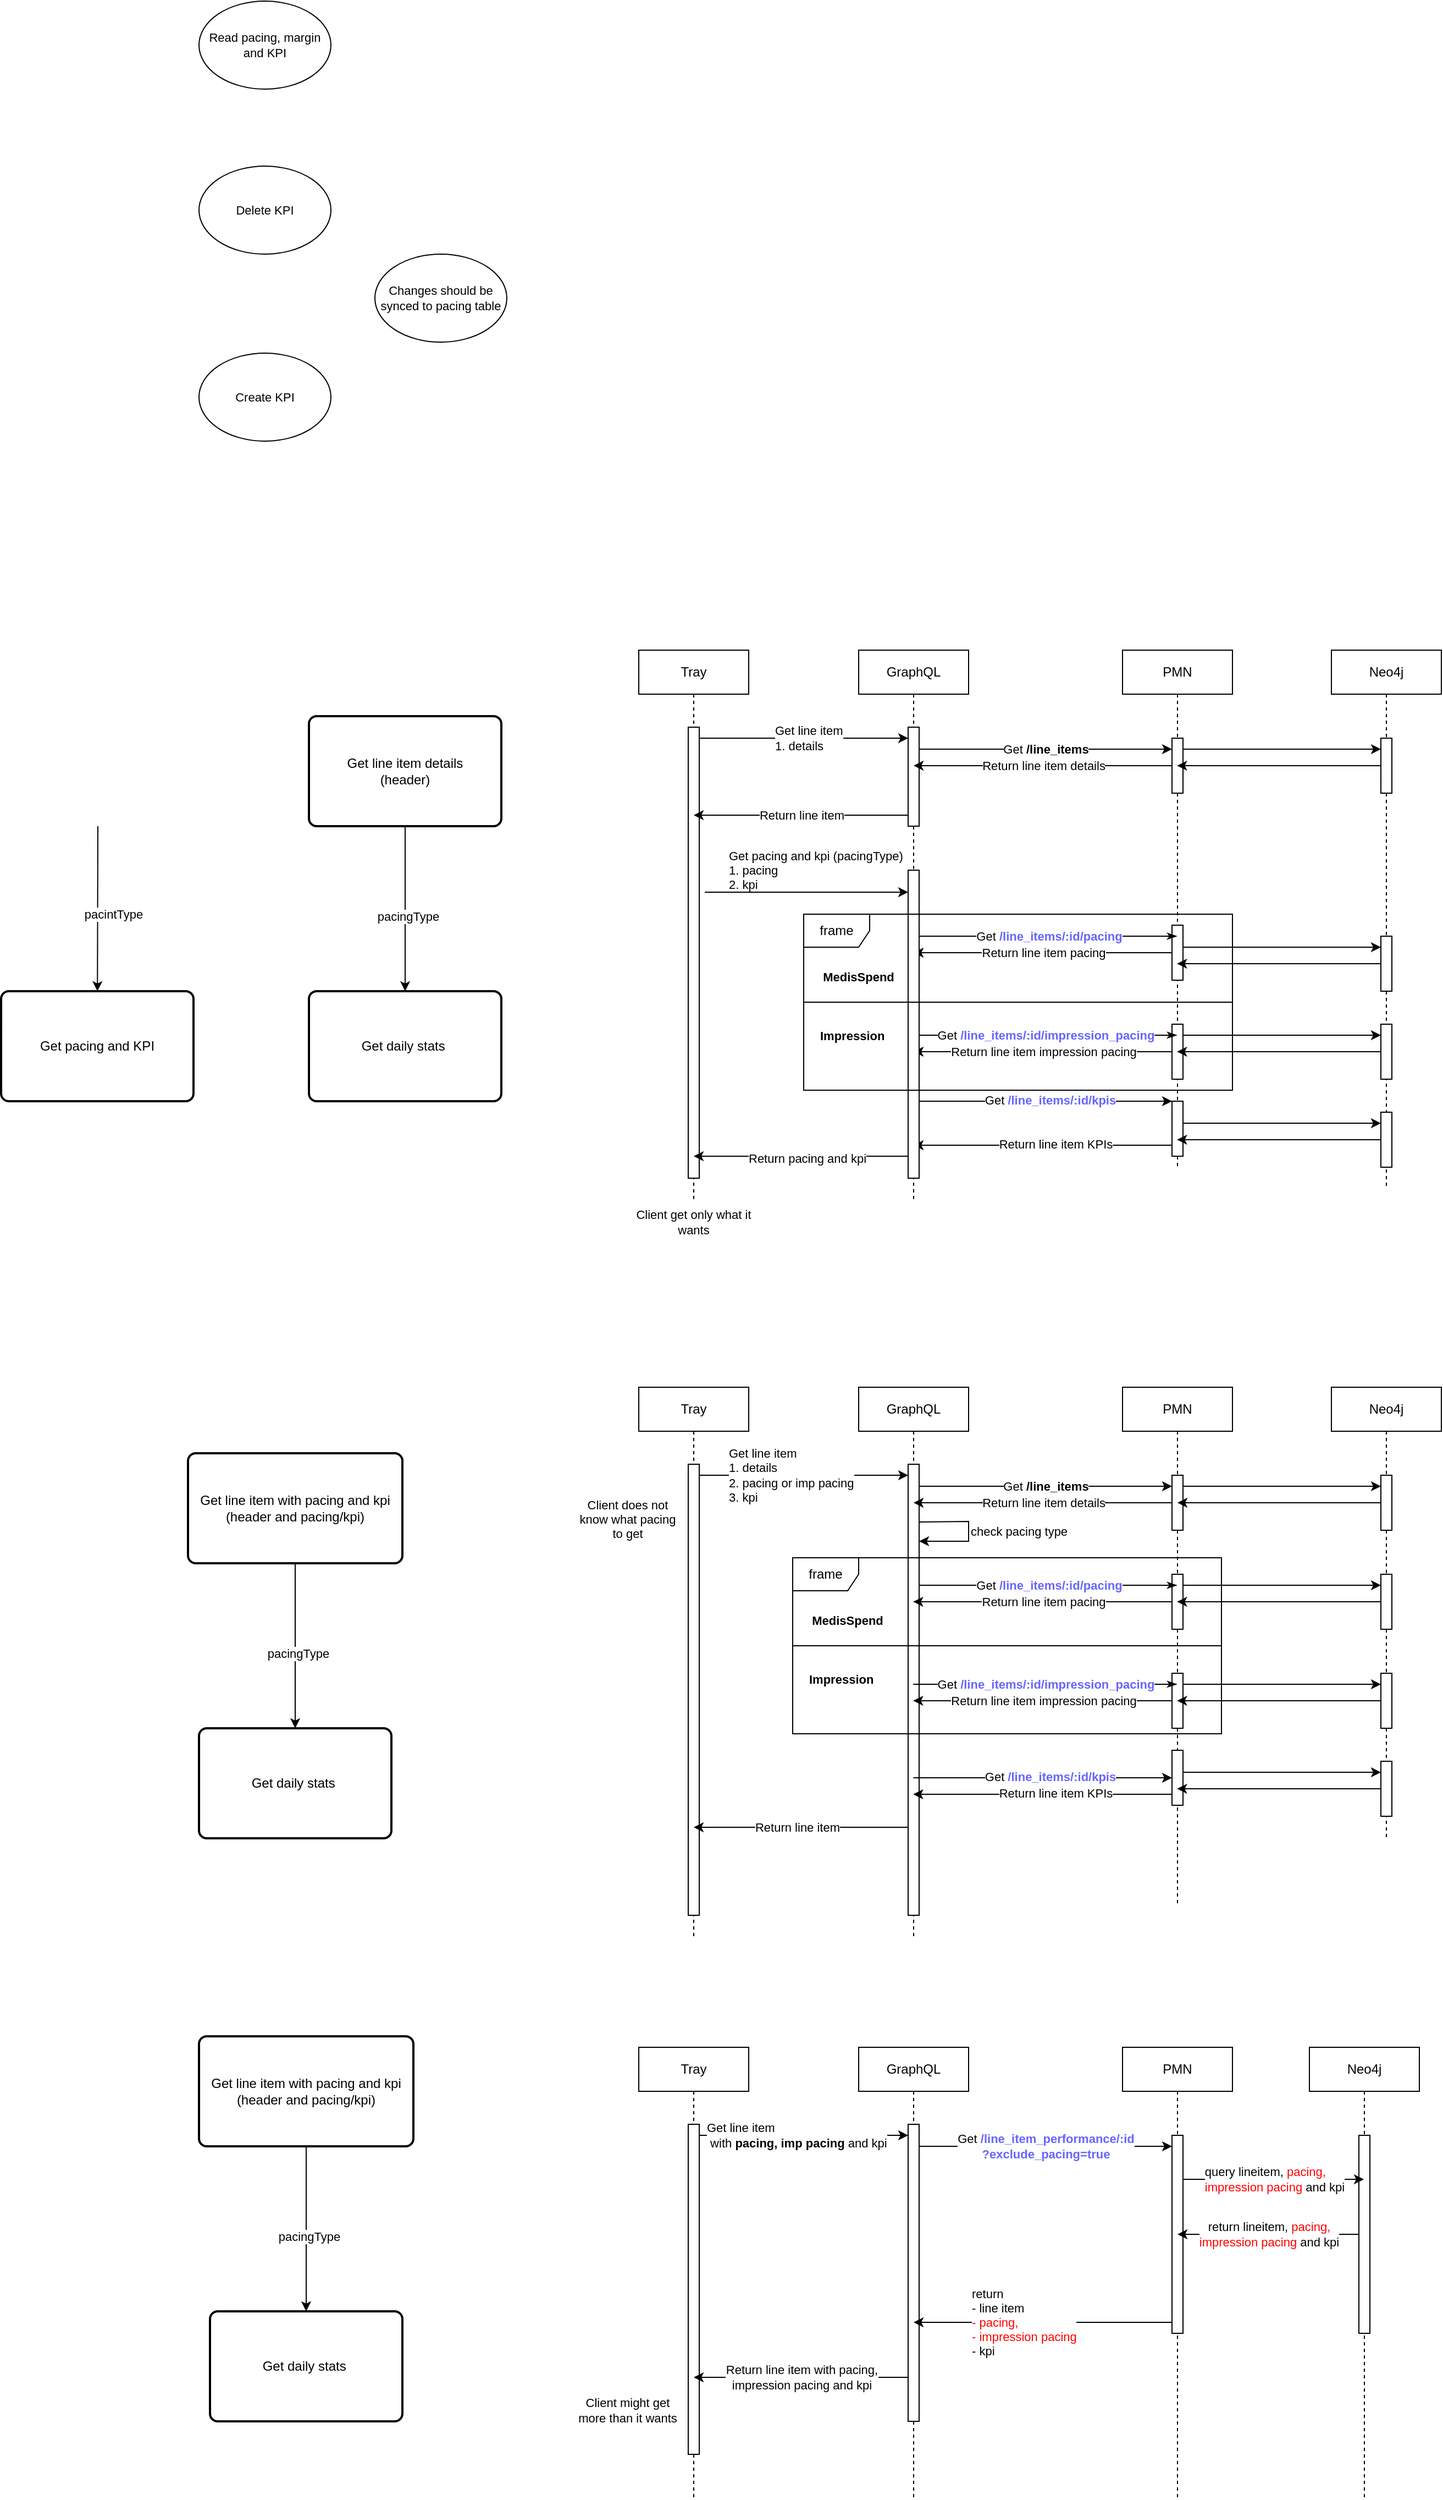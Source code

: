 <mxfile version="14.1.8" type="github">
  <diagram id="LJsLhzur99rldmBo68XB" name="Page-1">
    <mxGraphModel dx="2015" dy="1652" grid="1" gridSize="10" guides="1" tooltips="1" connect="1" arrows="1" fold="1" page="1" pageScale="1" pageWidth="850" pageHeight="1100" math="0" shadow="0">
      <root>
        <mxCell id="0" />
        <mxCell id="1" parent="0" />
        <mxCell id="xrZteh5M7ygLEH2Qs3n0-33" value="" style="rounded=0;orthogonalLoop=1;jettySize=auto;html=1;endArrow=classic;endFill=1;" parent="1" source="xrZteh5M7ygLEH2Qs3n0-31" target="xrZteh5M7ygLEH2Qs3n0-32" edge="1">
          <mxGeometry relative="1" as="geometry" />
        </mxCell>
        <mxCell id="xrZteh5M7ygLEH2Qs3n0-56" value="pacingType" style="edgeLabel;html=1;align=center;verticalAlign=middle;resizable=0;points=[];" parent="xrZteh5M7ygLEH2Qs3n0-33" vertex="1" connectable="0">
          <mxGeometry x="0.093" y="2" relative="1" as="geometry">
            <mxPoint as="offset" />
          </mxGeometry>
        </mxCell>
        <mxCell id="xrZteh5M7ygLEH2Qs3n0-58" value="" style="rounded=0;orthogonalLoop=1;jettySize=auto;html=1;endArrow=classic;endFill=1;" parent="1" target="xrZteh5M7ygLEH2Qs3n0-57" edge="1">
          <mxGeometry relative="1" as="geometry">
            <mxPoint x="-412" y="-280" as="sourcePoint" />
          </mxGeometry>
        </mxCell>
        <mxCell id="xrZteh5M7ygLEH2Qs3n0-59" value="pacintType" style="edgeLabel;html=1;align=center;verticalAlign=middle;resizable=0;points=[];" parent="xrZteh5M7ygLEH2Qs3n0-58" vertex="1" connectable="0">
          <mxGeometry x="0.495" y="1" relative="1" as="geometry">
            <mxPoint x="13.12" y="-32.64" as="offset" />
          </mxGeometry>
        </mxCell>
        <mxCell id="xrZteh5M7ygLEH2Qs3n0-31" value="Get line item details&lt;br&gt;(header)" style="rounded=1;whiteSpace=wrap;html=1;absoluteArcSize=1;arcSize=14;strokeWidth=2;" parent="1" vertex="1">
          <mxGeometry x="-220" y="-380" width="175" height="100" as="geometry" />
        </mxCell>
        <mxCell id="xrZteh5M7ygLEH2Qs3n0-32" value="Get daily stats&amp;nbsp;" style="rounded=1;whiteSpace=wrap;html=1;absoluteArcSize=1;arcSize=14;strokeWidth=2;" parent="1" vertex="1">
          <mxGeometry x="-220" y="-130" width="175" height="100" as="geometry" />
        </mxCell>
        <mxCell id="xrZteh5M7ygLEH2Qs3n0-35" value="Tray" style="shape=umlLifeline;perimeter=lifelinePerimeter;whiteSpace=wrap;html=1;container=1;collapsible=0;recursiveResize=0;outlineConnect=0;" parent="1" vertex="1">
          <mxGeometry x="80" y="830" width="100" height="410" as="geometry" />
        </mxCell>
        <mxCell id="xrZteh5M7ygLEH2Qs3n0-36" value="" style="html=1;points=[];perimeter=orthogonalPerimeter;" parent="xrZteh5M7ygLEH2Qs3n0-35" vertex="1">
          <mxGeometry x="45" y="70" width="10" height="300" as="geometry" />
        </mxCell>
        <mxCell id="xrZteh5M7ygLEH2Qs3n0-37" value="GraphQL" style="shape=umlLifeline;perimeter=lifelinePerimeter;whiteSpace=wrap;html=1;container=1;collapsible=0;recursiveResize=0;outlineConnect=0;" parent="1" vertex="1">
          <mxGeometry x="280" y="830" width="100" height="410" as="geometry" />
        </mxCell>
        <mxCell id="xrZteh5M7ygLEH2Qs3n0-47" value="" style="html=1;points=[];perimeter=orthogonalPerimeter;" parent="xrZteh5M7ygLEH2Qs3n0-37" vertex="1">
          <mxGeometry x="45" y="70" width="10" height="270" as="geometry" />
        </mxCell>
        <mxCell id="xrZteh5M7ygLEH2Qs3n0-38" value="PMN" style="shape=umlLifeline;perimeter=lifelinePerimeter;whiteSpace=wrap;html=1;container=1;collapsible=0;recursiveResize=0;outlineConnect=0;" parent="1" vertex="1">
          <mxGeometry x="520" y="830" width="100" height="410" as="geometry" />
        </mxCell>
        <mxCell id="xrZteh5M7ygLEH2Qs3n0-39" value="" style="html=1;points=[];perimeter=orthogonalPerimeter;" parent="xrZteh5M7ygLEH2Qs3n0-38" vertex="1">
          <mxGeometry x="45" y="80" width="10" height="180" as="geometry" />
        </mxCell>
        <mxCell id="xrZteh5M7ygLEH2Qs3n0-42" value="Get &lt;b&gt;&lt;font color=&quot;#6666ff&quot;&gt;/line_item_performance/:id&lt;br&gt;?exclude_pacing=true&lt;br&gt;&lt;/font&gt;&lt;/b&gt;" style="edgeStyle=orthogonalEdgeStyle;rounded=0;orthogonalLoop=1;jettySize=auto;html=1;" parent="1" source="xrZteh5M7ygLEH2Qs3n0-47" target="xrZteh5M7ygLEH2Qs3n0-39" edge="1">
          <mxGeometry relative="1" as="geometry">
            <Array as="points">
              <mxPoint x="380" y="920" />
              <mxPoint x="380" y="920" />
            </Array>
          </mxGeometry>
        </mxCell>
        <mxCell id="xrZteh5M7ygLEH2Qs3n0-46" value="Return line item with pacing,&lt;br&gt;impression pacing and kpi" style="edgeStyle=orthogonalEdgeStyle;rounded=0;orthogonalLoop=1;jettySize=auto;html=1;endArrow=classic;endFill=1;" parent="1" source="xrZteh5M7ygLEH2Qs3n0-47" target="xrZteh5M7ygLEH2Qs3n0-35" edge="1">
          <mxGeometry relative="1" as="geometry">
            <Array as="points">
              <mxPoint x="230" y="1130" />
              <mxPoint x="230" y="1130" />
            </Array>
          </mxGeometry>
        </mxCell>
        <mxCell id="xrZteh5M7ygLEH2Qs3n0-48" value="Get line item&lt;br&gt;&amp;nbsp;with &lt;b&gt;pacing, imp pacing&lt;/b&gt; and kpi" style="edgeStyle=orthogonalEdgeStyle;rounded=0;orthogonalLoop=1;jettySize=auto;html=1;align=left;" parent="1" source="xrZteh5M7ygLEH2Qs3n0-36" target="xrZteh5M7ygLEH2Qs3n0-47" edge="1">
          <mxGeometry x="-0.947" relative="1" as="geometry">
            <Array as="points">
              <mxPoint x="230" y="910" />
              <mxPoint x="230" y="910" />
            </Array>
            <mxPoint as="offset" />
          </mxGeometry>
        </mxCell>
        <mxCell id="xrZteh5M7ygLEH2Qs3n0-57" value="Get pacing and KPI" style="rounded=1;whiteSpace=wrap;html=1;absoluteArcSize=1;arcSize=14;strokeWidth=2;" parent="1" vertex="1">
          <mxGeometry x="-500" y="-130" width="175" height="100" as="geometry" />
        </mxCell>
        <mxCell id="xrZteh5M7ygLEH2Qs3n0-60" value="Tray" style="shape=umlLifeline;perimeter=lifelinePerimeter;whiteSpace=wrap;html=1;container=1;collapsible=0;recursiveResize=0;outlineConnect=0;" parent="1" vertex="1">
          <mxGeometry x="80" y="-440" width="100" height="500" as="geometry" />
        </mxCell>
        <mxCell id="xrZteh5M7ygLEH2Qs3n0-61" value="" style="html=1;points=[];perimeter=orthogonalPerimeter;" parent="xrZteh5M7ygLEH2Qs3n0-60" vertex="1">
          <mxGeometry x="45" y="70" width="10" height="410" as="geometry" />
        </mxCell>
        <mxCell id="xrZteh5M7ygLEH2Qs3n0-62" value="GraphQL" style="shape=umlLifeline;perimeter=lifelinePerimeter;whiteSpace=wrap;html=1;container=1;collapsible=0;recursiveResize=0;outlineConnect=0;" parent="1" vertex="1">
          <mxGeometry x="280" y="-440" width="100" height="500" as="geometry" />
        </mxCell>
        <mxCell id="xrZteh5M7ygLEH2Qs3n0-72" value="" style="html=1;points=[];perimeter=orthogonalPerimeter;" parent="xrZteh5M7ygLEH2Qs3n0-62" vertex="1">
          <mxGeometry x="45" y="70" width="10" height="90" as="geometry" />
        </mxCell>
        <mxCell id="xrZteh5M7ygLEH2Qs3n0-63" value="PMN" style="shape=umlLifeline;perimeter=lifelinePerimeter;whiteSpace=wrap;html=1;container=1;collapsible=0;recursiveResize=0;outlineConnect=0;" parent="1" vertex="1">
          <mxGeometry x="520" y="-440" width="100" height="470" as="geometry" />
        </mxCell>
        <mxCell id="xrZteh5M7ygLEH2Qs3n0-64" value="" style="html=1;points=[];perimeter=orthogonalPerimeter;" parent="xrZteh5M7ygLEH2Qs3n0-63" vertex="1">
          <mxGeometry x="45" y="80" width="10" height="50" as="geometry" />
        </mxCell>
        <mxCell id="xrZteh5M7ygLEH2Qs3n0-65" value="" style="html=1;points=[];perimeter=orthogonalPerimeter;" parent="xrZteh5M7ygLEH2Qs3n0-63" vertex="1">
          <mxGeometry x="45" y="250" width="10" height="50" as="geometry" />
        </mxCell>
        <mxCell id="xrZteh5M7ygLEH2Qs3n0-66" value="" style="html=1;points=[];perimeter=orthogonalPerimeter;" parent="xrZteh5M7ygLEH2Qs3n0-63" vertex="1">
          <mxGeometry x="45" y="410" width="10" height="50" as="geometry" />
        </mxCell>
        <mxCell id="xrZteh5M7ygLEH2Qs3n0-67" value="Get &lt;b&gt;/line_items&lt;/b&gt;" style="edgeStyle=orthogonalEdgeStyle;rounded=0;orthogonalLoop=1;jettySize=auto;html=1;" parent="1" source="xrZteh5M7ygLEH2Qs3n0-72" target="xrZteh5M7ygLEH2Qs3n0-64" edge="1">
          <mxGeometry relative="1" as="geometry">
            <Array as="points">
              <mxPoint x="380" y="-350" />
              <mxPoint x="380" y="-350" />
            </Array>
          </mxGeometry>
        </mxCell>
        <mxCell id="xrZteh5M7ygLEH2Qs3n0-68" value="&lt;span style=&quot;color: rgb(0 , 0 , 0) ; font-family: &amp;#34;helvetica&amp;#34; ; font-size: 11px ; font-style: normal ; font-weight: 400 ; letter-spacing: normal ; text-align: center ; text-indent: 0px ; text-transform: none ; word-spacing: 0px ; background-color: rgb(255 , 255 , 255) ; display: inline ; float: none&quot;&gt;Get &lt;/span&gt;&lt;span style=&quot;font-family: &amp;#34;helvetica&amp;#34; ; font-size: 11px ; font-style: normal ; letter-spacing: normal ; text-align: center ; text-indent: 0px ; text-transform: none ; word-spacing: 0px ; background-color: rgb(255 , 255 , 255) ; display: inline ; float: none&quot;&gt;&lt;b&gt;&lt;font color=&quot;#6666ff&quot;&gt;/line_items/:id/pacing&lt;/font&gt;&lt;/b&gt;&lt;/span&gt;" style="edgeStyle=orthogonalEdgeStyle;rounded=0;orthogonalLoop=1;jettySize=auto;html=1;endArrow=classicThin;endFill=1;" parent="1" source="xrZteh5M7ygLEH2Qs3n0-81" edge="1">
          <mxGeometry relative="1" as="geometry">
            <Array as="points">
              <mxPoint x="390" y="-180" />
              <mxPoint x="390" y="-180" />
            </Array>
            <mxPoint x="370" y="-180" as="sourcePoint" />
            <mxPoint x="569.5" y="-180.0" as="targetPoint" />
          </mxGeometry>
        </mxCell>
        <mxCell id="xrZteh5M7ygLEH2Qs3n0-69" value="" style="edgeStyle=orthogonalEdgeStyle;rounded=0;orthogonalLoop=1;jettySize=auto;html=1;endArrow=classic;endFill=1;" parent="1" source="xrZteh5M7ygLEH2Qs3n0-62" target="xrZteh5M7ygLEH2Qs3n0-66" edge="1">
          <mxGeometry relative="1" as="geometry">
            <mxPoint x="370" y="-20" as="sourcePoint" />
            <Array as="points">
              <mxPoint x="380" y="-5" />
              <mxPoint x="380" y="-5" />
            </Array>
          </mxGeometry>
        </mxCell>
        <mxCell id="xrZteh5M7ygLEH2Qs3n0-70" value="Get &lt;b&gt;&lt;font color=&quot;#6666ff&quot;&gt;/line_items/:id/kpis&lt;/font&gt;&lt;/b&gt;" style="edgeLabel;html=1;align=center;verticalAlign=middle;resizable=0;points=[];" parent="xrZteh5M7ygLEH2Qs3n0-69" vertex="1" connectable="0">
          <mxGeometry x="0.052" y="1" relative="1" as="geometry">
            <mxPoint as="offset" />
          </mxGeometry>
        </mxCell>
        <mxCell id="xrZteh5M7ygLEH2Qs3n0-71" value="Return line item" style="edgeStyle=orthogonalEdgeStyle;rounded=0;orthogonalLoop=1;jettySize=auto;html=1;endArrow=classic;endFill=1;" parent="1" source="xrZteh5M7ygLEH2Qs3n0-72" target="xrZteh5M7ygLEH2Qs3n0-60" edge="1">
          <mxGeometry relative="1" as="geometry">
            <Array as="points">
              <mxPoint x="230" y="-290" />
              <mxPoint x="230" y="-290" />
            </Array>
          </mxGeometry>
        </mxCell>
        <mxCell id="xrZteh5M7ygLEH2Qs3n0-73" value="Get line item&lt;br&gt;1. details&lt;br&gt;" style="edgeStyle=orthogonalEdgeStyle;rounded=0;orthogonalLoop=1;jettySize=auto;html=1;align=left;" parent="1" source="xrZteh5M7ygLEH2Qs3n0-61" target="xrZteh5M7ygLEH2Qs3n0-72" edge="1">
          <mxGeometry x="-0.297" relative="1" as="geometry">
            <Array as="points">
              <mxPoint x="230" y="-360" />
              <mxPoint x="230" y="-360" />
            </Array>
            <mxPoint as="offset" />
          </mxGeometry>
        </mxCell>
        <mxCell id="xrZteh5M7ygLEH2Qs3n0-74" value="Return line item details" style="edgeStyle=orthogonalEdgeStyle;rounded=0;orthogonalLoop=1;jettySize=auto;html=1;" parent="1" source="xrZteh5M7ygLEH2Qs3n0-64" target="xrZteh5M7ygLEH2Qs3n0-62" edge="1">
          <mxGeometry relative="1" as="geometry">
            <mxPoint x="390" y="-380" as="targetPoint" />
            <Array as="points">
              <mxPoint x="390" y="-335" />
              <mxPoint x="390" y="-335" />
            </Array>
          </mxGeometry>
        </mxCell>
        <mxCell id="xrZteh5M7ygLEH2Qs3n0-75" value="&lt;meta charset=&quot;utf-8&quot;&gt;&lt;span style=&quot;color: rgb(0, 0, 0); font-family: helvetica; font-size: 11px; font-style: normal; font-weight: 400; letter-spacing: normal; text-align: center; text-indent: 0px; text-transform: none; word-spacing: 0px; background-color: rgb(255, 255, 255); display: inline; float: none;&quot;&gt;Return line item pacing&lt;/span&gt;" style="edgeStyle=orthogonalEdgeStyle;rounded=0;orthogonalLoop=1;jettySize=auto;html=1;" parent="1" source="xrZteh5M7ygLEH2Qs3n0-65" target="xrZteh5M7ygLEH2Qs3n0-62" edge="1">
          <mxGeometry relative="1" as="geometry">
            <mxPoint x="380" y="-165" as="targetPoint" />
            <Array as="points">
              <mxPoint x="400" y="-165" />
              <mxPoint x="400" y="-165" />
            </Array>
          </mxGeometry>
        </mxCell>
        <mxCell id="xrZteh5M7ygLEH2Qs3n0-76" value="`" style="edgeStyle=orthogonalEdgeStyle;rounded=0;orthogonalLoop=1;jettySize=auto;html=1;endArrow=classic;endFill=1;" parent="1" source="xrZteh5M7ygLEH2Qs3n0-66" target="xrZteh5M7ygLEH2Qs3n0-62" edge="1">
          <mxGeometry relative="1" as="geometry">
            <mxPoint x="370" y="5" as="targetPoint" />
            <Array as="points">
              <mxPoint x="520" y="10" />
              <mxPoint x="520" y="10" />
            </Array>
          </mxGeometry>
        </mxCell>
        <mxCell id="xrZteh5M7ygLEH2Qs3n0-77" value="Return line item KPIs" style="edgeLabel;html=1;align=center;verticalAlign=middle;resizable=0;points=[];" parent="xrZteh5M7ygLEH2Qs3n0-76" vertex="1" connectable="0">
          <mxGeometry x="-0.095" y="-1" relative="1" as="geometry">
            <mxPoint as="offset" />
          </mxGeometry>
        </mxCell>
        <mxCell id="xrZteh5M7ygLEH2Qs3n0-78" value="" style="html=1;points=[];perimeter=orthogonalPerimeter;" parent="1" vertex="1">
          <mxGeometry x="565" y="-100" width="10" height="50" as="geometry" />
        </mxCell>
        <mxCell id="xrZteh5M7ygLEH2Qs3n0-79" value="&lt;span style=&quot;color: rgb(0 , 0 , 0) ; font-family: &amp;#34;helvetica&amp;#34; ; font-size: 11px ; font-style: normal ; font-weight: 400 ; letter-spacing: normal ; text-align: center ; text-indent: 0px ; text-transform: none ; word-spacing: 0px ; background-color: rgb(255 , 255 , 255) ; display: inline ; float: none&quot;&gt;Get &lt;/span&gt;&lt;span style=&quot;font-family: &amp;#34;helvetica&amp;#34; ; font-size: 11px ; font-style: normal ; letter-spacing: normal ; text-align: center ; text-indent: 0px ; text-transform: none ; word-spacing: 0px ; background-color: rgb(255 , 255 , 255) ; display: inline ; float: none&quot;&gt;&lt;font color=&quot;#6666ff&quot;&gt;&lt;b&gt;/line_items/:id/impression_pacing&lt;/b&gt;&lt;/font&gt;&lt;/span&gt;" style="edgeStyle=orthogonalEdgeStyle;rounded=0;orthogonalLoop=1;jettySize=auto;html=1;endArrow=classicThin;endFill=1;" parent="1" source="xrZteh5M7ygLEH2Qs3n0-62" edge="1">
          <mxGeometry relative="1" as="geometry">
            <mxPoint x="370" y="-90" as="sourcePoint" />
            <mxPoint x="569.5" y="-90.034" as="targetPoint" />
            <Array as="points">
              <mxPoint x="400" y="-90" />
              <mxPoint x="400" y="-90" />
            </Array>
          </mxGeometry>
        </mxCell>
        <mxCell id="xrZteh5M7ygLEH2Qs3n0-80" value="&lt;span style=&quot;color: rgb(0 , 0 , 0) ; font-family: &amp;#34;helvetica&amp;#34; ; font-size: 11px ; font-style: normal ; font-weight: 400 ; letter-spacing: normal ; text-align: center ; text-indent: 0px ; text-transform: none ; word-spacing: 0px ; background-color: rgb(255 , 255 , 255) ; display: inline ; float: none&quot;&gt;Return line item impression pacing&lt;/span&gt;" style="edgeStyle=orthogonalEdgeStyle;rounded=0;orthogonalLoop=1;jettySize=auto;html=1;" parent="1" source="xrZteh5M7ygLEH2Qs3n0-78" target="xrZteh5M7ygLEH2Qs3n0-62" edge="1">
          <mxGeometry relative="1" as="geometry">
            <mxPoint x="360" y="-64" as="targetPoint" />
            <Array as="points">
              <mxPoint x="400" y="-75" />
              <mxPoint x="400" y="-75" />
            </Array>
          </mxGeometry>
        </mxCell>
        <mxCell id="xrZteh5M7ygLEH2Qs3n0-90" style="edgeStyle=none;rounded=0;orthogonalLoop=1;jettySize=auto;html=1;endArrow=classic;endFill=1;fontSize=11;" parent="1" source="xrZteh5M7ygLEH2Qs3n0-81" target="xrZteh5M7ygLEH2Qs3n0-60" edge="1">
          <mxGeometry relative="1" as="geometry">
            <Array as="points">
              <mxPoint x="200" y="20" />
            </Array>
          </mxGeometry>
        </mxCell>
        <mxCell id="xrZteh5M7ygLEH2Qs3n0-91" value="Return pacing and kpi" style="edgeLabel;html=1;align=center;verticalAlign=middle;resizable=0;points=[];fontSize=11;" parent="xrZteh5M7ygLEH2Qs3n0-90" vertex="1" connectable="0">
          <mxGeometry x="-0.056" y="2" relative="1" as="geometry">
            <mxPoint as="offset" />
          </mxGeometry>
        </mxCell>
        <mxCell id="xrZteh5M7ygLEH2Qs3n0-81" value="" style="html=1;points=[];perimeter=orthogonalPerimeter;" parent="1" vertex="1">
          <mxGeometry x="325" y="-240" width="10" height="280" as="geometry" />
        </mxCell>
        <mxCell id="xrZteh5M7ygLEH2Qs3n0-82" value="Get pacing and kpi (pacingType)&lt;br&gt;1. pacing&lt;br&gt;2. kpi" style="edgeStyle=orthogonalEdgeStyle;rounded=0;orthogonalLoop=1;jettySize=auto;html=1;align=left;labelBackgroundColor=none;" parent="1" edge="1">
          <mxGeometry x="-0.784" y="20" relative="1" as="geometry">
            <Array as="points">
              <mxPoint x="235" y="-220" />
              <mxPoint x="235" y="-220" />
            </Array>
            <mxPoint as="offset" />
            <mxPoint x="140" y="-220.0" as="sourcePoint" />
            <mxPoint x="325" y="-220.0" as="targetPoint" />
          </mxGeometry>
        </mxCell>
        <mxCell id="xrZteh5M7ygLEH2Qs3n0-86" value="" style="group" parent="1" vertex="1" connectable="0">
          <mxGeometry x="230" y="-200" width="390" height="160" as="geometry" />
        </mxCell>
        <mxCell id="xrZteh5M7ygLEH2Qs3n0-85" value="" style="line;strokeWidth=1;fillColor=none;align=left;verticalAlign=middle;spacingTop=-1;spacingLeft=3;spacingRight=3;rotatable=0;labelPosition=right;points=[];portConstraint=eastwest;" parent="xrZteh5M7ygLEH2Qs3n0-86" vertex="1">
          <mxGeometry y="75.733" width="390" height="8.533" as="geometry" />
        </mxCell>
        <mxCell id="xrZteh5M7ygLEH2Qs3n0-89" value="" style="group" parent="xrZteh5M7ygLEH2Qs3n0-86" vertex="1" connectable="0">
          <mxGeometry width="390" height="160" as="geometry" />
        </mxCell>
        <mxCell id="xrZteh5M7ygLEH2Qs3n0-83" value="frame" style="shape=umlFrame;whiteSpace=wrap;html=1;" parent="xrZteh5M7ygLEH2Qs3n0-89" vertex="1">
          <mxGeometry width="390" height="160" as="geometry" />
        </mxCell>
        <mxCell id="xrZteh5M7ygLEH2Qs3n0-87" value="MedisSpend" style="text;align=center;fontStyle=1;verticalAlign=middle;spacingLeft=3;spacingRight=3;strokeColor=none;rotatable=0;points=[[0,0.5],[1,0.5]];portConstraint=eastwest;fontSize=11;" parent="xrZteh5M7ygLEH2Qs3n0-89" vertex="1">
          <mxGeometry x="10" y="42.667" width="80" height="27.733" as="geometry" />
        </mxCell>
        <mxCell id="xrZteh5M7ygLEH2Qs3n0-88" value="Impression" style="text;align=left;fontStyle=1;verticalAlign=middle;spacingLeft=3;spacingRight=3;strokeColor=none;rotatable=0;points=[[0,0.5],[1,0.5]];portConstraint=eastwest;fontSize=11;" parent="xrZteh5M7ygLEH2Qs3n0-89" vertex="1">
          <mxGeometry x="10" y="96" width="80" height="27.733" as="geometry" />
        </mxCell>
        <mxCell id="xrZteh5M7ygLEH2Qs3n0-92" value="" style="rounded=0;orthogonalLoop=1;jettySize=auto;html=1;endArrow=classic;endFill=1;" parent="1" source="xrZteh5M7ygLEH2Qs3n0-94" target="xrZteh5M7ygLEH2Qs3n0-95" edge="1">
          <mxGeometry relative="1" as="geometry" />
        </mxCell>
        <mxCell id="xrZteh5M7ygLEH2Qs3n0-93" value="pacingType" style="edgeLabel;html=1;align=center;verticalAlign=middle;resizable=0;points=[];" parent="xrZteh5M7ygLEH2Qs3n0-92" vertex="1" connectable="0">
          <mxGeometry x="0.093" y="2" relative="1" as="geometry">
            <mxPoint as="offset" />
          </mxGeometry>
        </mxCell>
        <mxCell id="xrZteh5M7ygLEH2Qs3n0-94" value="Get line item with pacing and kpi&lt;br&gt;(header and pacing/kpi)" style="rounded=1;whiteSpace=wrap;html=1;absoluteArcSize=1;arcSize=14;strokeWidth=2;" parent="1" vertex="1">
          <mxGeometry x="-330" y="290" width="195" height="100" as="geometry" />
        </mxCell>
        <mxCell id="xrZteh5M7ygLEH2Qs3n0-95" value="Get daily stats&amp;nbsp;" style="rounded=1;whiteSpace=wrap;html=1;absoluteArcSize=1;arcSize=14;strokeWidth=2;" parent="1" vertex="1">
          <mxGeometry x="-320" y="540" width="175" height="100" as="geometry" />
        </mxCell>
        <mxCell id="xrZteh5M7ygLEH2Qs3n0-96" value="Tray" style="shape=umlLifeline;perimeter=lifelinePerimeter;whiteSpace=wrap;html=1;container=1;collapsible=0;recursiveResize=0;outlineConnect=0;" parent="1" vertex="1">
          <mxGeometry x="80" y="230" width="100" height="500" as="geometry" />
        </mxCell>
        <mxCell id="xrZteh5M7ygLEH2Qs3n0-97" value="" style="html=1;points=[];perimeter=orthogonalPerimeter;" parent="xrZteh5M7ygLEH2Qs3n0-96" vertex="1">
          <mxGeometry x="45" y="70" width="10" height="410" as="geometry" />
        </mxCell>
        <mxCell id="xrZteh5M7ygLEH2Qs3n0-98" value="GraphQL" style="shape=umlLifeline;perimeter=lifelinePerimeter;whiteSpace=wrap;html=1;container=1;collapsible=0;recursiveResize=0;outlineConnect=0;" parent="1" vertex="1">
          <mxGeometry x="280" y="230" width="100" height="500" as="geometry" />
        </mxCell>
        <mxCell id="xrZteh5M7ygLEH2Qs3n0-108" value="" style="html=1;points=[];perimeter=orthogonalPerimeter;" parent="xrZteh5M7ygLEH2Qs3n0-98" vertex="1">
          <mxGeometry x="45" y="70" width="10" height="410" as="geometry" />
        </mxCell>
        <mxCell id="xrZteh5M7ygLEH2Qs3n0-180" value="check pacing type" style="edgeStyle=none;rounded=0;orthogonalLoop=1;jettySize=auto;html=1;labelBackgroundColor=none;endArrow=classic;endFill=1;fontSize=11;exitX=1.024;exitY=0.128;exitDx=0;exitDy=0;exitPerimeter=0;align=left;" parent="xrZteh5M7ygLEH2Qs3n0-98" source="xrZteh5M7ygLEH2Qs3n0-108" target="xrZteh5M7ygLEH2Qs3n0-108" edge="1">
          <mxGeometry relative="1" as="geometry">
            <Array as="points">
              <mxPoint x="100" y="122" />
              <mxPoint x="100" y="140" />
              <mxPoint x="80" y="140" />
            </Array>
          </mxGeometry>
        </mxCell>
        <mxCell id="xrZteh5M7ygLEH2Qs3n0-99" value="PMN" style="shape=umlLifeline;perimeter=lifelinePerimeter;whiteSpace=wrap;html=1;container=1;collapsible=0;recursiveResize=0;outlineConnect=0;" parent="1" vertex="1">
          <mxGeometry x="520" y="230" width="100" height="470" as="geometry" />
        </mxCell>
        <mxCell id="xrZteh5M7ygLEH2Qs3n0-100" value="" style="html=1;points=[];perimeter=orthogonalPerimeter;" parent="xrZteh5M7ygLEH2Qs3n0-99" vertex="1">
          <mxGeometry x="45" y="80" width="10" height="50" as="geometry" />
        </mxCell>
        <mxCell id="xrZteh5M7ygLEH2Qs3n0-101" value="" style="html=1;points=[];perimeter=orthogonalPerimeter;" parent="xrZteh5M7ygLEH2Qs3n0-99" vertex="1">
          <mxGeometry x="45" y="170" width="10" height="50" as="geometry" />
        </mxCell>
        <mxCell id="xrZteh5M7ygLEH2Qs3n0-102" value="" style="html=1;points=[];perimeter=orthogonalPerimeter;" parent="xrZteh5M7ygLEH2Qs3n0-99" vertex="1">
          <mxGeometry x="45" y="330" width="10" height="50" as="geometry" />
        </mxCell>
        <mxCell id="xrZteh5M7ygLEH2Qs3n0-103" value="Get &lt;b&gt;/line_items&lt;/b&gt;" style="edgeStyle=orthogonalEdgeStyle;rounded=0;orthogonalLoop=1;jettySize=auto;html=1;" parent="1" source="xrZteh5M7ygLEH2Qs3n0-108" target="xrZteh5M7ygLEH2Qs3n0-100" edge="1">
          <mxGeometry relative="1" as="geometry">
            <Array as="points">
              <mxPoint x="380" y="320" />
              <mxPoint x="380" y="320" />
            </Array>
          </mxGeometry>
        </mxCell>
        <mxCell id="xrZteh5M7ygLEH2Qs3n0-104" value="&lt;span style=&quot;color: rgb(0 , 0 , 0) ; font-family: &amp;#34;helvetica&amp;#34; ; font-size: 11px ; font-style: normal ; font-weight: 400 ; letter-spacing: normal ; text-align: center ; text-indent: 0px ; text-transform: none ; word-spacing: 0px ; background-color: rgb(255 , 255 , 255) ; display: inline ; float: none&quot;&gt;Get &lt;/span&gt;&lt;span style=&quot;font-family: &amp;#34;helvetica&amp;#34; ; font-size: 11px ; font-style: normal ; letter-spacing: normal ; text-align: center ; text-indent: 0px ; text-transform: none ; word-spacing: 0px ; background-color: rgb(255 , 255 , 255) ; display: inline ; float: none&quot;&gt;&lt;b&gt;&lt;font color=&quot;#6666ff&quot;&gt;/line_items/:id/pacing&lt;/font&gt;&lt;/b&gt;&lt;/span&gt;" style="edgeStyle=orthogonalEdgeStyle;rounded=0;orthogonalLoop=1;jettySize=auto;html=1;endArrow=classicThin;endFill=1;" parent="1" edge="1">
          <mxGeometry relative="1" as="geometry">
            <Array as="points">
              <mxPoint x="390" y="410" />
              <mxPoint x="390" y="410" />
            </Array>
            <mxPoint x="335" y="410" as="sourcePoint" />
            <mxPoint x="569.5" y="410.0" as="targetPoint" />
          </mxGeometry>
        </mxCell>
        <mxCell id="xrZteh5M7ygLEH2Qs3n0-105" value="" style="edgeStyle=orthogonalEdgeStyle;rounded=0;orthogonalLoop=1;jettySize=auto;html=1;endArrow=classic;endFill=1;" parent="1" target="xrZteh5M7ygLEH2Qs3n0-102" edge="1">
          <mxGeometry relative="1" as="geometry">
            <mxPoint x="329.667" y="585" as="sourcePoint" />
            <Array as="points">
              <mxPoint x="380" y="585" />
              <mxPoint x="380" y="585" />
            </Array>
          </mxGeometry>
        </mxCell>
        <mxCell id="xrZteh5M7ygLEH2Qs3n0-106" value="Get&lt;b&gt;&lt;font color=&quot;#6666ff&quot;&gt; /line_items/:id/kpis&lt;/font&gt;&lt;/b&gt;" style="edgeLabel;html=1;align=center;verticalAlign=middle;resizable=0;points=[];" parent="xrZteh5M7ygLEH2Qs3n0-105" vertex="1" connectable="0">
          <mxGeometry x="0.052" y="1" relative="1" as="geometry">
            <mxPoint as="offset" />
          </mxGeometry>
        </mxCell>
        <mxCell id="xrZteh5M7ygLEH2Qs3n0-127" style="edgeStyle=none;rounded=0;orthogonalLoop=1;jettySize=auto;html=1;endArrow=classic;endFill=1;fontSize=11;" parent="1" source="xrZteh5M7ygLEH2Qs3n0-108" target="xrZteh5M7ygLEH2Qs3n0-96" edge="1">
          <mxGeometry relative="1" as="geometry">
            <Array as="points">
              <mxPoint x="190" y="630" />
            </Array>
          </mxGeometry>
        </mxCell>
        <mxCell id="xrZteh5M7ygLEH2Qs3n0-128" value="Return line item" style="edgeLabel;html=1;align=center;verticalAlign=middle;resizable=0;points=[];fontSize=11;" parent="xrZteh5M7ygLEH2Qs3n0-127" vertex="1" connectable="0">
          <mxGeometry x="0.038" relative="1" as="geometry">
            <mxPoint as="offset" />
          </mxGeometry>
        </mxCell>
        <mxCell id="xrZteh5M7ygLEH2Qs3n0-109" value="Get line item&lt;br&gt;1. details&lt;br&gt;2. pacing or imp pacing&lt;br&gt;3. kpi" style="edgeStyle=orthogonalEdgeStyle;rounded=0;orthogonalLoop=1;jettySize=auto;html=1;align=left;" parent="1" source="xrZteh5M7ygLEH2Qs3n0-97" target="xrZteh5M7ygLEH2Qs3n0-108" edge="1">
          <mxGeometry x="-0.737" relative="1" as="geometry">
            <Array as="points">
              <mxPoint x="230" y="310" />
              <mxPoint x="230" y="310" />
            </Array>
            <mxPoint as="offset" />
          </mxGeometry>
        </mxCell>
        <mxCell id="xrZteh5M7ygLEH2Qs3n0-110" value="Return line item details" style="edgeStyle=orthogonalEdgeStyle;rounded=0;orthogonalLoop=1;jettySize=auto;html=1;" parent="1" source="xrZteh5M7ygLEH2Qs3n0-100" target="xrZteh5M7ygLEH2Qs3n0-98" edge="1">
          <mxGeometry relative="1" as="geometry">
            <mxPoint x="390" y="290" as="targetPoint" />
            <Array as="points">
              <mxPoint x="390" y="335" />
              <mxPoint x="390" y="335" />
            </Array>
          </mxGeometry>
        </mxCell>
        <mxCell id="xrZteh5M7ygLEH2Qs3n0-111" value="&lt;meta charset=&quot;utf-8&quot;&gt;&lt;span style=&quot;color: rgb(0, 0, 0); font-family: helvetica; font-size: 11px; font-style: normal; font-weight: 400; letter-spacing: normal; text-align: center; text-indent: 0px; text-transform: none; word-spacing: 0px; background-color: rgb(255, 255, 255); display: inline; float: none;&quot;&gt;Return line item pacing&lt;/span&gt;" style="edgeStyle=orthogonalEdgeStyle;rounded=0;orthogonalLoop=1;jettySize=auto;html=1;" parent="1" source="xrZteh5M7ygLEH2Qs3n0-101" edge="1">
          <mxGeometry relative="1" as="geometry">
            <mxPoint x="329.667" y="425" as="targetPoint" />
            <Array as="points">
              <mxPoint x="400" y="425" />
              <mxPoint x="400" y="425" />
            </Array>
          </mxGeometry>
        </mxCell>
        <mxCell id="xrZteh5M7ygLEH2Qs3n0-112" value="`" style="edgeStyle=orthogonalEdgeStyle;rounded=0;orthogonalLoop=1;jettySize=auto;html=1;endArrow=classic;endFill=1;" parent="1" source="xrZteh5M7ygLEH2Qs3n0-102" edge="1">
          <mxGeometry relative="1" as="geometry">
            <mxPoint x="329.667" y="600" as="targetPoint" />
            <Array as="points">
              <mxPoint x="520" y="600" />
              <mxPoint x="520" y="600" />
            </Array>
          </mxGeometry>
        </mxCell>
        <mxCell id="xrZteh5M7ygLEH2Qs3n0-113" value="Return line item KPIs" style="edgeLabel;html=1;align=center;verticalAlign=middle;resizable=0;points=[];" parent="xrZteh5M7ygLEH2Qs3n0-112" vertex="1" connectable="0">
          <mxGeometry x="-0.095" y="-1" relative="1" as="geometry">
            <mxPoint as="offset" />
          </mxGeometry>
        </mxCell>
        <mxCell id="xrZteh5M7ygLEH2Qs3n0-114" value="" style="html=1;points=[];perimeter=orthogonalPerimeter;" parent="1" vertex="1">
          <mxGeometry x="565" y="490" width="10" height="50" as="geometry" />
        </mxCell>
        <mxCell id="xrZteh5M7ygLEH2Qs3n0-115" value="&lt;span style=&quot;color: rgb(0 , 0 , 0) ; font-family: &amp;#34;helvetica&amp;#34; ; font-size: 11px ; font-style: normal ; font-weight: 400 ; letter-spacing: normal ; text-align: center ; text-indent: 0px ; text-transform: none ; word-spacing: 0px ; background-color: rgb(255 , 255 , 255) ; display: inline ; float: none&quot;&gt;Get &lt;/span&gt;&lt;span style=&quot;font-family: &amp;#34;helvetica&amp;#34; ; font-size: 11px ; font-style: normal ; letter-spacing: normal ; text-align: center ; text-indent: 0px ; text-transform: none ; word-spacing: 0px ; background-color: rgb(255 , 255 , 255) ; display: inline ; float: none&quot;&gt;&lt;b&gt;&lt;font color=&quot;#6666ff&quot;&gt;/line_items/:id/impression_pacing&lt;/font&gt;&lt;/b&gt;&lt;/span&gt;" style="edgeStyle=orthogonalEdgeStyle;rounded=0;orthogonalLoop=1;jettySize=auto;html=1;endArrow=classicThin;endFill=1;" parent="1" edge="1">
          <mxGeometry relative="1" as="geometry">
            <mxPoint x="329.667" y="500" as="sourcePoint" />
            <mxPoint x="569.5" y="499.966" as="targetPoint" />
            <Array as="points">
              <mxPoint x="400" y="500" />
              <mxPoint x="400" y="500" />
            </Array>
          </mxGeometry>
        </mxCell>
        <mxCell id="xrZteh5M7ygLEH2Qs3n0-116" value="&lt;span style=&quot;color: rgb(0 , 0 , 0) ; font-family: &amp;#34;helvetica&amp;#34; ; font-size: 11px ; font-style: normal ; font-weight: 400 ; letter-spacing: normal ; text-align: center ; text-indent: 0px ; text-transform: none ; word-spacing: 0px ; background-color: rgb(255 , 255 , 255) ; display: inline ; float: none&quot;&gt;Return line item impression pacing&lt;/span&gt;" style="edgeStyle=orthogonalEdgeStyle;rounded=0;orthogonalLoop=1;jettySize=auto;html=1;" parent="1" source="xrZteh5M7ygLEH2Qs3n0-114" edge="1">
          <mxGeometry relative="1" as="geometry">
            <mxPoint x="329.667" y="515" as="targetPoint" />
            <Array as="points">
              <mxPoint x="400" y="515" />
              <mxPoint x="400" y="515" />
            </Array>
          </mxGeometry>
        </mxCell>
        <mxCell id="xrZteh5M7ygLEH2Qs3n0-121" value="" style="group" parent="1" vertex="1" connectable="0">
          <mxGeometry x="220" y="385" width="390" height="160" as="geometry" />
        </mxCell>
        <mxCell id="xrZteh5M7ygLEH2Qs3n0-122" value="" style="line;strokeWidth=1;fillColor=none;align=left;verticalAlign=middle;spacingTop=-1;spacingLeft=3;spacingRight=3;rotatable=0;labelPosition=right;points=[];portConstraint=eastwest;" parent="xrZteh5M7ygLEH2Qs3n0-121" vertex="1">
          <mxGeometry y="75.733" width="390" height="8.533" as="geometry" />
        </mxCell>
        <mxCell id="xrZteh5M7ygLEH2Qs3n0-123" value="" style="group" parent="xrZteh5M7ygLEH2Qs3n0-121" vertex="1" connectable="0">
          <mxGeometry width="390" height="160" as="geometry" />
        </mxCell>
        <mxCell id="xrZteh5M7ygLEH2Qs3n0-124" value="frame" style="shape=umlFrame;whiteSpace=wrap;html=1;" parent="xrZteh5M7ygLEH2Qs3n0-123" vertex="1">
          <mxGeometry width="390" height="160" as="geometry" />
        </mxCell>
        <mxCell id="xrZteh5M7ygLEH2Qs3n0-125" value="MedisSpend" style="text;align=center;fontStyle=1;verticalAlign=middle;spacingLeft=3;spacingRight=3;strokeColor=none;rotatable=0;points=[[0,0.5],[1,0.5]];portConstraint=eastwest;fontSize=11;" parent="xrZteh5M7ygLEH2Qs3n0-123" vertex="1">
          <mxGeometry x="10" y="42.667" width="80" height="27.733" as="geometry" />
        </mxCell>
        <mxCell id="xrZteh5M7ygLEH2Qs3n0-126" value="Impression" style="text;align=left;fontStyle=1;verticalAlign=middle;spacingLeft=3;spacingRight=3;strokeColor=none;rotatable=0;points=[[0,0.5],[1,0.5]];portConstraint=eastwest;fontSize=11;" parent="xrZteh5M7ygLEH2Qs3n0-123" vertex="1">
          <mxGeometry x="10" y="96" width="80" height="27.733" as="geometry" />
        </mxCell>
        <mxCell id="xrZteh5M7ygLEH2Qs3n0-129" value="Neo4j" style="shape=umlLifeline;perimeter=lifelinePerimeter;whiteSpace=wrap;html=1;container=1;collapsible=0;recursiveResize=0;outlineConnect=0;" parent="1" vertex="1">
          <mxGeometry x="690" y="830" width="100" height="410" as="geometry" />
        </mxCell>
        <mxCell id="xrZteh5M7ygLEH2Qs3n0-130" value="" style="html=1;points=[];perimeter=orthogonalPerimeter;" parent="xrZteh5M7ygLEH2Qs3n0-129" vertex="1">
          <mxGeometry x="45" y="80" width="10" height="180" as="geometry" />
        </mxCell>
        <mxCell id="xrZteh5M7ygLEH2Qs3n0-131" value="&lt;div style=&quot;text-align: left&quot;&gt;query lineitem, &lt;font color=&quot;#ff0000&quot;&gt;pacing,&lt;/font&gt;&lt;/div&gt;&lt;div style=&quot;text-align: left&quot;&gt;&lt;font color=&quot;#ff0000&quot;&gt;impression pacing&lt;/font&gt; and kpi&lt;/div&gt;" style="edgeStyle=none;rounded=0;orthogonalLoop=1;jettySize=auto;html=1;endArrow=classic;endFill=1;fontSize=11;" parent="1" source="xrZteh5M7ygLEH2Qs3n0-39" target="xrZteh5M7ygLEH2Qs3n0-129" edge="1">
          <mxGeometry relative="1" as="geometry">
            <Array as="points">
              <mxPoint x="650" y="950" />
            </Array>
          </mxGeometry>
        </mxCell>
        <mxCell id="xrZteh5M7ygLEH2Qs3n0-132" value="return&amp;nbsp;&lt;span style=&quot;text-align: left&quot;&gt;lineitem, &lt;font color=&quot;#ff0000&quot;&gt;pacing,&lt;/font&gt;&lt;/span&gt;&lt;div style=&quot;text-align: left&quot;&gt;&lt;font color=&quot;#ff0000&quot;&gt;impression pacing&lt;/font&gt; and kpi&lt;/div&gt;" style="edgeStyle=none;rounded=0;orthogonalLoop=1;jettySize=auto;html=1;endArrow=classic;endFill=1;fontSize=11;" parent="1" source="xrZteh5M7ygLEH2Qs3n0-130" target="xrZteh5M7ygLEH2Qs3n0-38" edge="1">
          <mxGeometry relative="1" as="geometry">
            <Array as="points" />
          </mxGeometry>
        </mxCell>
        <mxCell id="xrZteh5M7ygLEH2Qs3n0-133" value="return&lt;br&gt;- line item&lt;br&gt;&lt;div&gt;&lt;font color=&quot;#ff0000&quot;&gt;- pacing,&lt;/font&gt;&lt;/div&gt;&lt;div&gt;&lt;font color=&quot;#ff0000&quot;&gt;- impression pacing&lt;/font&gt;&lt;br&gt;&lt;/div&gt;&lt;div&gt;- kpi&lt;/div&gt;" style="edgeStyle=none;rounded=0;orthogonalLoop=1;jettySize=auto;html=1;endArrow=classic;endFill=1;fontSize=11;align=left;" parent="1" source="xrZteh5M7ygLEH2Qs3n0-39" target="xrZteh5M7ygLEH2Qs3n0-37" edge="1">
          <mxGeometry x="0.572" relative="1" as="geometry">
            <Array as="points">
              <mxPoint x="420" y="1080" />
            </Array>
            <mxPoint as="offset" />
          </mxGeometry>
        </mxCell>
        <mxCell id="xrZteh5M7ygLEH2Qs3n0-134" value="Neo4j" style="shape=umlLifeline;perimeter=lifelinePerimeter;whiteSpace=wrap;html=1;container=1;collapsible=0;recursiveResize=0;outlineConnect=0;" parent="1" vertex="1">
          <mxGeometry x="710" y="230" width="100" height="410" as="geometry" />
        </mxCell>
        <mxCell id="xrZteh5M7ygLEH2Qs3n0-135" value="" style="html=1;points=[];perimeter=orthogonalPerimeter;" parent="xrZteh5M7ygLEH2Qs3n0-134" vertex="1">
          <mxGeometry x="45" y="80" width="10" height="50" as="geometry" />
        </mxCell>
        <mxCell id="xrZteh5M7ygLEH2Qs3n0-138" value="" style="html=1;points=[];perimeter=orthogonalPerimeter;" parent="xrZteh5M7ygLEH2Qs3n0-134" vertex="1">
          <mxGeometry x="45" y="170" width="10" height="50" as="geometry" />
        </mxCell>
        <mxCell id="xrZteh5M7ygLEH2Qs3n0-139" style="edgeStyle=none;rounded=0;orthogonalLoop=1;jettySize=auto;html=1;endArrow=classic;endFill=1;fontSize=11;" parent="xrZteh5M7ygLEH2Qs3n0-134" target="xrZteh5M7ygLEH2Qs3n0-138" edge="1">
          <mxGeometry relative="1" as="geometry">
            <mxPoint x="-135" y="180.0" as="sourcePoint" />
            <Array as="points">
              <mxPoint x="-40" y="180" />
            </Array>
          </mxGeometry>
        </mxCell>
        <mxCell id="xrZteh5M7ygLEH2Qs3n0-140" style="edgeStyle=none;rounded=0;orthogonalLoop=1;jettySize=auto;html=1;endArrow=classic;endFill=1;fontSize=11;" parent="xrZteh5M7ygLEH2Qs3n0-134" source="xrZteh5M7ygLEH2Qs3n0-138" edge="1">
          <mxGeometry relative="1" as="geometry">
            <mxPoint x="-140.333" y="195.0" as="targetPoint" />
          </mxGeometry>
        </mxCell>
        <mxCell id="xrZteh5M7ygLEH2Qs3n0-141" value="" style="html=1;points=[];perimeter=orthogonalPerimeter;" parent="xrZteh5M7ygLEH2Qs3n0-134" vertex="1">
          <mxGeometry x="45" y="260" width="10" height="50" as="geometry" />
        </mxCell>
        <mxCell id="xrZteh5M7ygLEH2Qs3n0-142" style="edgeStyle=none;rounded=0;orthogonalLoop=1;jettySize=auto;html=1;endArrow=classic;endFill=1;fontSize=11;" parent="xrZteh5M7ygLEH2Qs3n0-134" target="xrZteh5M7ygLEH2Qs3n0-141" edge="1">
          <mxGeometry relative="1" as="geometry">
            <mxPoint x="-135" y="270.0" as="sourcePoint" />
            <Array as="points">
              <mxPoint x="-40" y="270" />
            </Array>
          </mxGeometry>
        </mxCell>
        <mxCell id="xrZteh5M7ygLEH2Qs3n0-143" style="edgeStyle=none;rounded=0;orthogonalLoop=1;jettySize=auto;html=1;endArrow=classic;endFill=1;fontSize=11;" parent="xrZteh5M7ygLEH2Qs3n0-134" source="xrZteh5M7ygLEH2Qs3n0-141" edge="1">
          <mxGeometry relative="1" as="geometry">
            <mxPoint x="-140.333" y="285.0" as="targetPoint" />
          </mxGeometry>
        </mxCell>
        <mxCell id="xrZteh5M7ygLEH2Qs3n0-144" value="" style="html=1;points=[];perimeter=orthogonalPerimeter;" parent="xrZteh5M7ygLEH2Qs3n0-134" vertex="1">
          <mxGeometry x="45" y="340" width="10" height="50" as="geometry" />
        </mxCell>
        <mxCell id="xrZteh5M7ygLEH2Qs3n0-145" style="edgeStyle=none;rounded=0;orthogonalLoop=1;jettySize=auto;html=1;endArrow=classic;endFill=1;fontSize=11;" parent="xrZteh5M7ygLEH2Qs3n0-134" target="xrZteh5M7ygLEH2Qs3n0-144" edge="1">
          <mxGeometry relative="1" as="geometry">
            <mxPoint x="-135" y="350.0" as="sourcePoint" />
            <Array as="points">
              <mxPoint x="-40" y="350" />
            </Array>
          </mxGeometry>
        </mxCell>
        <mxCell id="xrZteh5M7ygLEH2Qs3n0-146" style="edgeStyle=none;rounded=0;orthogonalLoop=1;jettySize=auto;html=1;endArrow=classic;endFill=1;fontSize=11;" parent="xrZteh5M7ygLEH2Qs3n0-134" source="xrZteh5M7ygLEH2Qs3n0-144" edge="1">
          <mxGeometry relative="1" as="geometry">
            <mxPoint x="-140.333" y="365.0" as="targetPoint" />
          </mxGeometry>
        </mxCell>
        <mxCell id="xrZteh5M7ygLEH2Qs3n0-136" style="edgeStyle=none;rounded=0;orthogonalLoop=1;jettySize=auto;html=1;endArrow=classic;endFill=1;fontSize=11;" parent="1" source="xrZteh5M7ygLEH2Qs3n0-100" target="xrZteh5M7ygLEH2Qs3n0-135" edge="1">
          <mxGeometry relative="1" as="geometry">
            <Array as="points">
              <mxPoint x="670" y="320" />
            </Array>
          </mxGeometry>
        </mxCell>
        <mxCell id="xrZteh5M7ygLEH2Qs3n0-137" style="edgeStyle=none;rounded=0;orthogonalLoop=1;jettySize=auto;html=1;endArrow=classic;endFill=1;fontSize=11;" parent="1" source="xrZteh5M7ygLEH2Qs3n0-135" target="xrZteh5M7ygLEH2Qs3n0-99" edge="1">
          <mxGeometry relative="1" as="geometry" />
        </mxCell>
        <mxCell id="xrZteh5M7ygLEH2Qs3n0-162" value="Neo4j" style="shape=umlLifeline;perimeter=lifelinePerimeter;whiteSpace=wrap;html=1;container=1;collapsible=0;recursiveResize=0;outlineConnect=0;" parent="1" vertex="1">
          <mxGeometry x="710" y="-440" width="100" height="490" as="geometry" />
        </mxCell>
        <mxCell id="xrZteh5M7ygLEH2Qs3n0-163" value="" style="html=1;points=[];perimeter=orthogonalPerimeter;" parent="xrZteh5M7ygLEH2Qs3n0-162" vertex="1">
          <mxGeometry x="45" y="80" width="10" height="50" as="geometry" />
        </mxCell>
        <mxCell id="xrZteh5M7ygLEH2Qs3n0-164" value="" style="html=1;points=[];perimeter=orthogonalPerimeter;" parent="xrZteh5M7ygLEH2Qs3n0-162" vertex="1">
          <mxGeometry x="45" y="340" width="10" height="50" as="geometry" />
        </mxCell>
        <mxCell id="xrZteh5M7ygLEH2Qs3n0-165" style="edgeStyle=none;rounded=0;orthogonalLoop=1;jettySize=auto;html=1;endArrow=classic;endFill=1;fontSize=11;" parent="xrZteh5M7ygLEH2Qs3n0-162" target="xrZteh5M7ygLEH2Qs3n0-164" edge="1">
          <mxGeometry relative="1" as="geometry">
            <mxPoint x="-135" y="350.0" as="sourcePoint" />
            <Array as="points">
              <mxPoint x="-40" y="350" />
            </Array>
          </mxGeometry>
        </mxCell>
        <mxCell id="xrZteh5M7ygLEH2Qs3n0-166" style="edgeStyle=none;rounded=0;orthogonalLoop=1;jettySize=auto;html=1;endArrow=classic;endFill=1;fontSize=11;" parent="xrZteh5M7ygLEH2Qs3n0-162" source="xrZteh5M7ygLEH2Qs3n0-164" edge="1">
          <mxGeometry relative="1" as="geometry">
            <mxPoint x="-140.333" y="365.0" as="targetPoint" />
          </mxGeometry>
        </mxCell>
        <mxCell id="xrZteh5M7ygLEH2Qs3n0-167" value="" style="html=1;points=[];perimeter=orthogonalPerimeter;" parent="xrZteh5M7ygLEH2Qs3n0-162" vertex="1">
          <mxGeometry x="45" y="260" width="10" height="50" as="geometry" />
        </mxCell>
        <mxCell id="xrZteh5M7ygLEH2Qs3n0-168" style="edgeStyle=none;rounded=0;orthogonalLoop=1;jettySize=auto;html=1;endArrow=classic;endFill=1;fontSize=11;" parent="xrZteh5M7ygLEH2Qs3n0-162" target="xrZteh5M7ygLEH2Qs3n0-167" edge="1">
          <mxGeometry relative="1" as="geometry">
            <mxPoint x="-135" y="270.0" as="sourcePoint" />
            <Array as="points">
              <mxPoint x="-40" y="270" />
            </Array>
          </mxGeometry>
        </mxCell>
        <mxCell id="xrZteh5M7ygLEH2Qs3n0-169" style="edgeStyle=none;rounded=0;orthogonalLoop=1;jettySize=auto;html=1;endArrow=classic;endFill=1;fontSize=11;" parent="xrZteh5M7ygLEH2Qs3n0-162" source="xrZteh5M7ygLEH2Qs3n0-167" edge="1">
          <mxGeometry relative="1" as="geometry">
            <mxPoint x="-140.333" y="285.0" as="targetPoint" />
          </mxGeometry>
        </mxCell>
        <mxCell id="xrZteh5M7ygLEH2Qs3n0-170" value="" style="html=1;points=[];perimeter=orthogonalPerimeter;" parent="xrZteh5M7ygLEH2Qs3n0-162" vertex="1">
          <mxGeometry x="45" y="420" width="10" height="50" as="geometry" />
        </mxCell>
        <mxCell id="xrZteh5M7ygLEH2Qs3n0-171" style="edgeStyle=none;rounded=0;orthogonalLoop=1;jettySize=auto;html=1;endArrow=classic;endFill=1;fontSize=11;" parent="xrZteh5M7ygLEH2Qs3n0-162" target="xrZteh5M7ygLEH2Qs3n0-170" edge="1">
          <mxGeometry relative="1" as="geometry">
            <mxPoint x="-135" y="430.0" as="sourcePoint" />
            <Array as="points">
              <mxPoint x="-40" y="430" />
            </Array>
          </mxGeometry>
        </mxCell>
        <mxCell id="xrZteh5M7ygLEH2Qs3n0-172" style="edgeStyle=none;rounded=0;orthogonalLoop=1;jettySize=auto;html=1;endArrow=classic;endFill=1;fontSize=11;" parent="xrZteh5M7ygLEH2Qs3n0-162" source="xrZteh5M7ygLEH2Qs3n0-170" edge="1">
          <mxGeometry relative="1" as="geometry">
            <mxPoint x="-140.333" y="445.0" as="targetPoint" />
          </mxGeometry>
        </mxCell>
        <mxCell id="xrZteh5M7ygLEH2Qs3n0-173" style="edgeStyle=none;rounded=0;orthogonalLoop=1;jettySize=auto;html=1;endArrow=classic;endFill=1;fontSize=11;" parent="1" target="xrZteh5M7ygLEH2Qs3n0-163" edge="1">
          <mxGeometry relative="1" as="geometry">
            <mxPoint x="575" y="-350.0" as="sourcePoint" />
            <Array as="points">
              <mxPoint x="670" y="-350" />
            </Array>
          </mxGeometry>
        </mxCell>
        <mxCell id="xrZteh5M7ygLEH2Qs3n0-174" style="edgeStyle=none;rounded=0;orthogonalLoop=1;jettySize=auto;html=1;endArrow=classic;endFill=1;fontSize=11;" parent="1" source="xrZteh5M7ygLEH2Qs3n0-163" edge="1">
          <mxGeometry relative="1" as="geometry">
            <mxPoint x="569.667" y="-335.0" as="targetPoint" />
          </mxGeometry>
        </mxCell>
        <mxCell id="xrZteh5M7ygLEH2Qs3n0-175" value="" style="rounded=0;orthogonalLoop=1;jettySize=auto;html=1;endArrow=classic;endFill=1;" parent="1" source="xrZteh5M7ygLEH2Qs3n0-177" target="xrZteh5M7ygLEH2Qs3n0-178" edge="1">
          <mxGeometry relative="1" as="geometry" />
        </mxCell>
        <mxCell id="xrZteh5M7ygLEH2Qs3n0-176" value="pacingType" style="edgeLabel;html=1;align=center;verticalAlign=middle;resizable=0;points=[];" parent="xrZteh5M7ygLEH2Qs3n0-175" vertex="1" connectable="0">
          <mxGeometry x="0.093" y="2" relative="1" as="geometry">
            <mxPoint as="offset" />
          </mxGeometry>
        </mxCell>
        <mxCell id="xrZteh5M7ygLEH2Qs3n0-177" value="Get line item with pacing and kpi&lt;br&gt;(header and pacing/kpi)" style="rounded=1;whiteSpace=wrap;html=1;absoluteArcSize=1;arcSize=14;strokeWidth=2;" parent="1" vertex="1">
          <mxGeometry x="-320" y="820" width="195" height="100" as="geometry" />
        </mxCell>
        <mxCell id="xrZteh5M7ygLEH2Qs3n0-178" value="Get daily stats&amp;nbsp;" style="rounded=1;whiteSpace=wrap;html=1;absoluteArcSize=1;arcSize=14;strokeWidth=2;" parent="1" vertex="1">
          <mxGeometry x="-310" y="1070" width="175" height="100" as="geometry" />
        </mxCell>
        <mxCell id="xrZteh5M7ygLEH2Qs3n0-181" value="Client get only what it wants" style="text;html=1;strokeColor=none;fillColor=none;align=center;verticalAlign=middle;whiteSpace=wrap;rounded=0;fontSize=11;" parent="1" vertex="1">
          <mxGeometry x="70" y="70" width="120" height="20" as="geometry" />
        </mxCell>
        <mxCell id="xrZteh5M7ygLEH2Qs3n0-182" value="Client does not know what pacing to get" style="text;html=1;strokeColor=none;fillColor=none;align=center;verticalAlign=middle;whiteSpace=wrap;rounded=0;fontSize=11;" parent="1" vertex="1">
          <mxGeometry x="20" y="340" width="100" height="20" as="geometry" />
        </mxCell>
        <mxCell id="xrZteh5M7ygLEH2Qs3n0-183" value="Client might get more than it wants" style="text;html=1;strokeColor=none;fillColor=none;align=center;verticalAlign=middle;whiteSpace=wrap;rounded=0;fontSize=11;" parent="1" vertex="1">
          <mxGeometry x="20" y="1150" width="100" height="20" as="geometry" />
        </mxCell>
        <mxCell id="GRnRmnzUxf4XvAUiyrLV-1" value="Read pacing, margin and KPI" style="ellipse;whiteSpace=wrap;html=1;fontSize=11;align=center;" vertex="1" parent="1">
          <mxGeometry x="-320" y="-1030" width="120" height="80" as="geometry" />
        </mxCell>
        <mxCell id="GRnRmnzUxf4XvAUiyrLV-2" value="Delete KPI" style="ellipse;whiteSpace=wrap;html=1;fontSize=11;align=center;" vertex="1" parent="1">
          <mxGeometry x="-320" y="-880" width="120" height="80" as="geometry" />
        </mxCell>
        <mxCell id="GRnRmnzUxf4XvAUiyrLV-3" value="Create KPI" style="ellipse;whiteSpace=wrap;html=1;fontSize=11;align=center;" vertex="1" parent="1">
          <mxGeometry x="-320" y="-710" width="120" height="80" as="geometry" />
        </mxCell>
        <mxCell id="GRnRmnzUxf4XvAUiyrLV-4" value="Changes should be synced to pacing table" style="ellipse;whiteSpace=wrap;html=1;fontSize=11;align=center;" vertex="1" parent="1">
          <mxGeometry x="-160" y="-800" width="120" height="80" as="geometry" />
        </mxCell>
      </root>
    </mxGraphModel>
  </diagram>
</mxfile>
